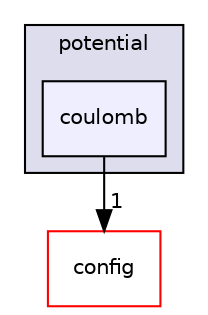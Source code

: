 digraph "/home/runner/work/pimd_qmcf/pimd_qmcf/include/potential/coulomb" {
  compound=true
  node [ fontsize="10", fontname="Helvetica"];
  edge [ labelfontsize="10", labelfontname="Helvetica"];
  subgraph clusterdir_89d3cbd7fe0c3823d19211737510853e {
    graph [ bgcolor="#ddddee", pencolor="black", label="potential" fontname="Helvetica", fontsize="10", URL="dir_89d3cbd7fe0c3823d19211737510853e.html"]
  dir_1248d9bbc9344a0283f8d91184f0a2a3 [shape=box, label="coulomb", style="filled", fillcolor="#eeeeff", pencolor="black", URL="dir_1248d9bbc9344a0283f8d91184f0a2a3.html"];
  }
  dir_ea664ba48352c10e82f679d554c07e1e [shape=box label="config" fillcolor="white" style="filled" color="red" URL="dir_ea664ba48352c10e82f679d554c07e1e.html"];
  dir_1248d9bbc9344a0283f8d91184f0a2a3->dir_ea664ba48352c10e82f679d554c07e1e [headlabel="1", labeldistance=1.5 headhref="dir_000028_000005.html"];
}
